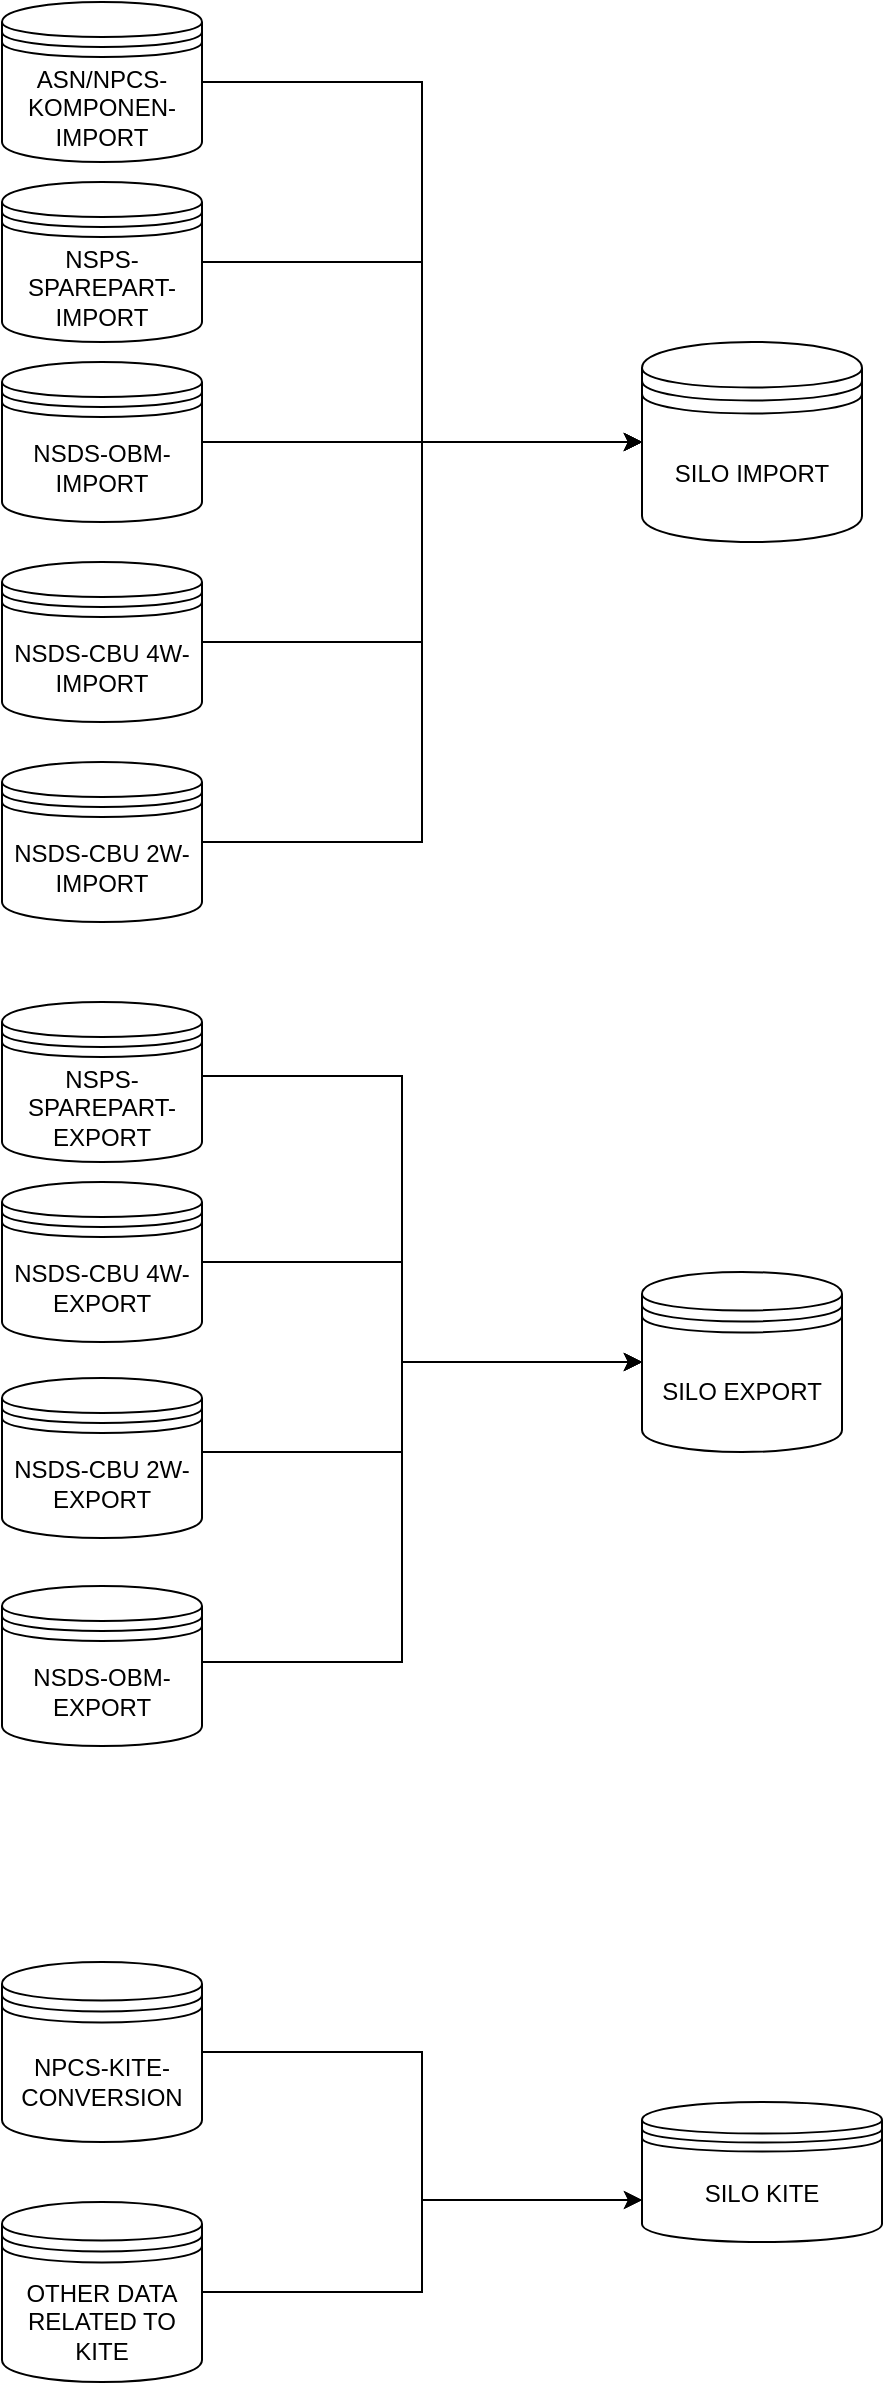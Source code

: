 <mxfile version="15.2.9" type="github">
  <diagram id="aY8JniOhL8BUVA9mQPtz" name="Page-1">
    <mxGraphModel dx="1108" dy="369" grid="1" gridSize="10" guides="1" tooltips="1" connect="1" arrows="1" fold="1" page="1" pageScale="1" pageWidth="827" pageHeight="1169" math="0" shadow="0">
      <root>
        <mxCell id="0" />
        <mxCell id="1" parent="0" />
        <mxCell id="BwKon_WUAYNI0Dn7z-Y_-50" style="edgeStyle=orthogonalEdgeStyle;rounded=0;orthogonalLoop=1;jettySize=auto;html=1;exitX=1;exitY=0.5;exitDx=0;exitDy=0;entryX=0;entryY=0.7;entryDx=0;entryDy=0;" edge="1" parent="1" source="BwKon_WUAYNI0Dn7z-Y_-17" target="BwKon_WUAYNI0Dn7z-Y_-33">
          <mxGeometry relative="1" as="geometry" />
        </mxCell>
        <mxCell id="BwKon_WUAYNI0Dn7z-Y_-17" value="OTHER DATA RELATED TO KITE" style="shape=datastore;whiteSpace=wrap;html=1;" vertex="1" parent="1">
          <mxGeometry x="120" y="1120" width="100" height="90" as="geometry" />
        </mxCell>
        <mxCell id="BwKon_WUAYNI0Dn7z-Y_-41" style="edgeStyle=orthogonalEdgeStyle;rounded=0;orthogonalLoop=1;jettySize=auto;html=1;exitX=1;exitY=0.5;exitDx=0;exitDy=0;entryX=0;entryY=0.5;entryDx=0;entryDy=0;" edge="1" parent="1" source="BwKon_WUAYNI0Dn7z-Y_-19" target="BwKon_WUAYNI0Dn7z-Y_-31">
          <mxGeometry relative="1" as="geometry">
            <mxPoint x="380" y="240" as="targetPoint" />
          </mxGeometry>
        </mxCell>
        <mxCell id="BwKon_WUAYNI0Dn7z-Y_-19" value="NSDS-CBU 2W-IMPORT" style="shape=datastore;whiteSpace=wrap;html=1;" vertex="1" parent="1">
          <mxGeometry x="120" y="400" width="100" height="80" as="geometry" />
        </mxCell>
        <mxCell id="BwKon_WUAYNI0Dn7z-Y_-45" style="edgeStyle=orthogonalEdgeStyle;rounded=0;orthogonalLoop=1;jettySize=auto;html=1;exitX=1;exitY=0.5;exitDx=0;exitDy=0;entryX=0;entryY=0.5;entryDx=0;entryDy=0;" edge="1" parent="1" target="BwKon_WUAYNI0Dn7z-Y_-32">
          <mxGeometry relative="1" as="geometry">
            <mxPoint x="220" y="745" as="sourcePoint" />
            <mxPoint x="450" y="890" as="targetPoint" />
            <Array as="points">
              <mxPoint x="320" y="745" />
              <mxPoint x="320" y="700" />
              <mxPoint x="440" y="700" />
            </Array>
          </mxGeometry>
        </mxCell>
        <mxCell id="BwKon_WUAYNI0Dn7z-Y_-20" value="NSDS-CBU 2W-EXPORT" style="shape=datastore;whiteSpace=wrap;html=1;" vertex="1" parent="1">
          <mxGeometry x="120" y="708" width="100" height="80" as="geometry" />
        </mxCell>
        <mxCell id="BwKon_WUAYNI0Dn7z-Y_-40" style="edgeStyle=orthogonalEdgeStyle;rounded=0;orthogonalLoop=1;jettySize=auto;html=1;exitX=1;exitY=0.5;exitDx=0;exitDy=0;entryX=0;entryY=0.5;entryDx=0;entryDy=0;" edge="1" parent="1" source="BwKon_WUAYNI0Dn7z-Y_-21" target="BwKon_WUAYNI0Dn7z-Y_-31">
          <mxGeometry relative="1" as="geometry">
            <mxPoint x="380" y="240" as="targetPoint" />
          </mxGeometry>
        </mxCell>
        <mxCell id="BwKon_WUAYNI0Dn7z-Y_-21" value="NSDS-CBU 4W-IMPORT" style="shape=datastore;whiteSpace=wrap;html=1;" vertex="1" parent="1">
          <mxGeometry x="120" y="300" width="100" height="80" as="geometry" />
        </mxCell>
        <mxCell id="BwKon_WUAYNI0Dn7z-Y_-43" style="edgeStyle=orthogonalEdgeStyle;rounded=0;orthogonalLoop=1;jettySize=auto;html=1;exitX=1;exitY=0.5;exitDx=0;exitDy=0;entryX=0;entryY=0.5;entryDx=0;entryDy=0;" edge="1" parent="1" source="BwKon_WUAYNI0Dn7z-Y_-22" target="BwKon_WUAYNI0Dn7z-Y_-32">
          <mxGeometry relative="1" as="geometry">
            <mxPoint x="450" y="890" as="targetPoint" />
            <Array as="points">
              <mxPoint x="320" y="650" />
              <mxPoint x="320" y="700" />
              <mxPoint x="440" y="700" />
            </Array>
          </mxGeometry>
        </mxCell>
        <mxCell id="BwKon_WUAYNI0Dn7z-Y_-22" value="NSDS-CBU 4W-EXPORT" style="shape=datastore;whiteSpace=wrap;html=1;" vertex="1" parent="1">
          <mxGeometry x="120" y="610" width="100" height="80" as="geometry" />
        </mxCell>
        <mxCell id="BwKon_WUAYNI0Dn7z-Y_-39" style="edgeStyle=orthogonalEdgeStyle;rounded=0;orthogonalLoop=1;jettySize=auto;html=1;exitX=1;exitY=0.5;exitDx=0;exitDy=0;entryX=0;entryY=0.5;entryDx=0;entryDy=0;" edge="1" parent="1" source="BwKon_WUAYNI0Dn7z-Y_-23" target="BwKon_WUAYNI0Dn7z-Y_-31">
          <mxGeometry relative="1" as="geometry" />
        </mxCell>
        <mxCell id="BwKon_WUAYNI0Dn7z-Y_-23" value="NSPS-SPAREPART-IMPORT" style="shape=datastore;whiteSpace=wrap;html=1;" vertex="1" parent="1">
          <mxGeometry x="120" y="110" width="100" height="80" as="geometry" />
        </mxCell>
        <mxCell id="BwKon_WUAYNI0Dn7z-Y_-44" style="edgeStyle=orthogonalEdgeStyle;rounded=0;orthogonalLoop=1;jettySize=auto;html=1;exitX=1;exitY=0.5;exitDx=0;exitDy=0;entryX=0;entryY=0.5;entryDx=0;entryDy=0;" edge="1" parent="1" target="BwKon_WUAYNI0Dn7z-Y_-32">
          <mxGeometry relative="1" as="geometry">
            <mxPoint x="220" y="557" as="sourcePoint" />
            <mxPoint x="450" y="890" as="targetPoint" />
            <Array as="points">
              <mxPoint x="320" y="557" />
              <mxPoint x="320" y="700" />
              <mxPoint x="440" y="700" />
            </Array>
          </mxGeometry>
        </mxCell>
        <mxCell id="BwKon_WUAYNI0Dn7z-Y_-24" value="NSPS-SPAREPART-EXPORT" style="shape=datastore;whiteSpace=wrap;html=1;" vertex="1" parent="1">
          <mxGeometry x="120" y="520" width="100" height="80" as="geometry" />
        </mxCell>
        <mxCell id="BwKon_WUAYNI0Dn7z-Y_-47" style="edgeStyle=orthogonalEdgeStyle;rounded=0;orthogonalLoop=1;jettySize=auto;html=1;exitX=1;exitY=0.5;exitDx=0;exitDy=0;entryX=0;entryY=0.5;entryDx=0;entryDy=0;" edge="1" parent="1" source="BwKon_WUAYNI0Dn7z-Y_-25" target="BwKon_WUAYNI0Dn7z-Y_-32">
          <mxGeometry relative="1" as="geometry">
            <mxPoint x="450" y="890" as="targetPoint" />
            <Array as="points">
              <mxPoint x="220" y="850" />
              <mxPoint x="320" y="850" />
              <mxPoint x="320" y="700" />
            </Array>
          </mxGeometry>
        </mxCell>
        <mxCell id="BwKon_WUAYNI0Dn7z-Y_-25" value="NSDS-OBM-EXPORT" style="shape=datastore;whiteSpace=wrap;html=1;" vertex="1" parent="1">
          <mxGeometry x="120" y="812" width="100" height="80" as="geometry" />
        </mxCell>
        <mxCell id="BwKon_WUAYNI0Dn7z-Y_-48" style="edgeStyle=orthogonalEdgeStyle;rounded=0;orthogonalLoop=1;jettySize=auto;html=1;exitX=1;exitY=0.5;exitDx=0;exitDy=0;entryX=0;entryY=0.7;entryDx=0;entryDy=0;" edge="1" parent="1" source="BwKon_WUAYNI0Dn7z-Y_-28" target="BwKon_WUAYNI0Dn7z-Y_-33">
          <mxGeometry relative="1" as="geometry" />
        </mxCell>
        <mxCell id="BwKon_WUAYNI0Dn7z-Y_-28" value="NPCS-KITE-CONVERSION" style="shape=datastore;whiteSpace=wrap;html=1;" vertex="1" parent="1">
          <mxGeometry x="120" y="1000" width="100" height="90" as="geometry" />
        </mxCell>
        <mxCell id="BwKon_WUAYNI0Dn7z-Y_-38" style="edgeStyle=orthogonalEdgeStyle;rounded=0;orthogonalLoop=1;jettySize=auto;html=1;exitX=1;exitY=0.5;exitDx=0;exitDy=0;entryX=0;entryY=0.5;entryDx=0;entryDy=0;" edge="1" parent="1" source="BwKon_WUAYNI0Dn7z-Y_-29" target="BwKon_WUAYNI0Dn7z-Y_-31">
          <mxGeometry relative="1" as="geometry" />
        </mxCell>
        <mxCell id="BwKon_WUAYNI0Dn7z-Y_-29" value="ASN/NPCS-KOMPONEN-IMPORT" style="shape=datastore;whiteSpace=wrap;html=1;" vertex="1" parent="1">
          <mxGeometry x="120" y="20" width="100" height="80" as="geometry" />
        </mxCell>
        <mxCell id="BwKon_WUAYNI0Dn7z-Y_-35" style="edgeStyle=orthogonalEdgeStyle;rounded=0;orthogonalLoop=1;jettySize=auto;html=1;exitX=1;exitY=0.5;exitDx=0;exitDy=0;entryX=0;entryY=0.5;entryDx=0;entryDy=0;" edge="1" parent="1" source="BwKon_WUAYNI0Dn7z-Y_-30" target="BwKon_WUAYNI0Dn7z-Y_-31">
          <mxGeometry relative="1" as="geometry" />
        </mxCell>
        <mxCell id="BwKon_WUAYNI0Dn7z-Y_-30" value="NSDS-OBM-IMPORT" style="shape=datastore;whiteSpace=wrap;html=1;" vertex="1" parent="1">
          <mxGeometry x="120" y="200" width="100" height="80" as="geometry" />
        </mxCell>
        <mxCell id="BwKon_WUAYNI0Dn7z-Y_-31" value="SILO IMPORT" style="shape=datastore;whiteSpace=wrap;html=1;" vertex="1" parent="1">
          <mxGeometry x="440" y="190" width="110" height="100" as="geometry" />
        </mxCell>
        <mxCell id="BwKon_WUAYNI0Dn7z-Y_-32" value="SILO EXPORT" style="shape=datastore;whiteSpace=wrap;html=1;" vertex="1" parent="1">
          <mxGeometry x="440" y="655" width="100" height="90" as="geometry" />
        </mxCell>
        <mxCell id="BwKon_WUAYNI0Dn7z-Y_-33" value="SILO KITE" style="shape=datastore;whiteSpace=wrap;html=1;" vertex="1" parent="1">
          <mxGeometry x="440" y="1070" width="120" height="70" as="geometry" />
        </mxCell>
      </root>
    </mxGraphModel>
  </diagram>
</mxfile>
